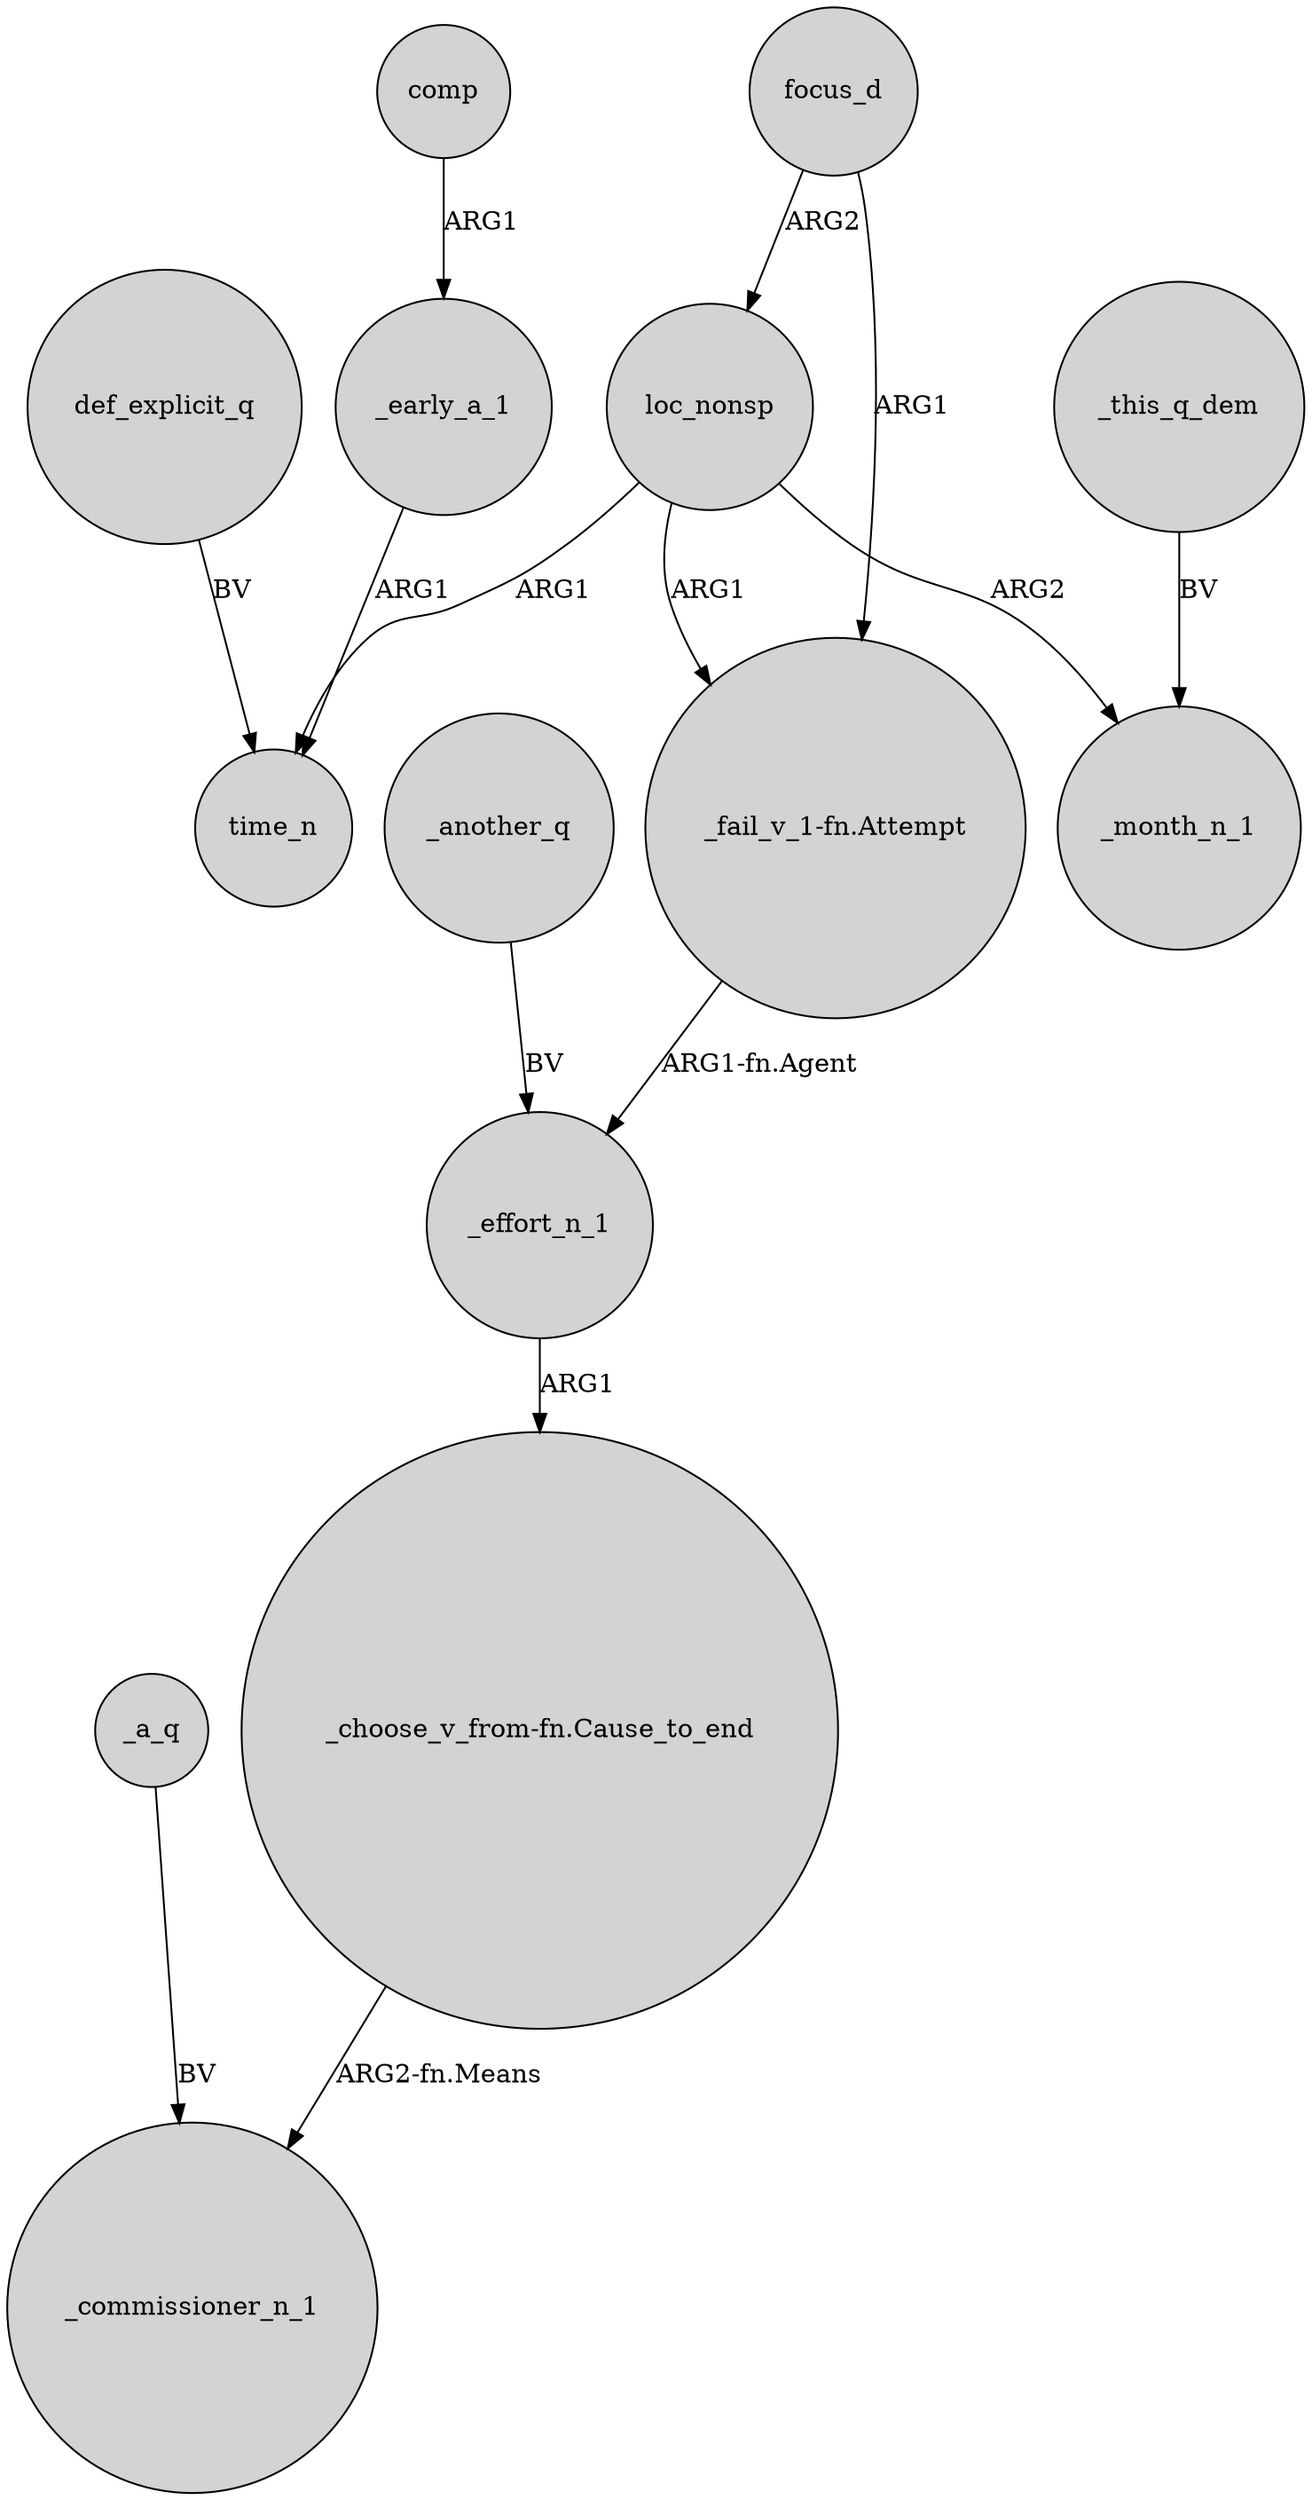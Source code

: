 digraph {
	node [shape=circle style=filled]
	_early_a_1 -> time_n [label=ARG1]
	_a_q -> _commissioner_n_1 [label=BV]
	def_explicit_q -> time_n [label=BV]
	comp -> _early_a_1 [label=ARG1]
	_effort_n_1 -> "_choose_v_from-fn.Cause_to_end" [label=ARG1]
	"_choose_v_from-fn.Cause_to_end" -> _commissioner_n_1 [label="ARG2-fn.Means"]
	focus_d -> loc_nonsp [label=ARG2]
	_another_q -> _effort_n_1 [label=BV]
	loc_nonsp -> "_fail_v_1-fn.Attempt" [label=ARG1]
	focus_d -> "_fail_v_1-fn.Attempt" [label=ARG1]
	loc_nonsp -> _month_n_1 [label=ARG2]
	loc_nonsp -> time_n [label=ARG1]
	_this_q_dem -> _month_n_1 [label=BV]
	"_fail_v_1-fn.Attempt" -> _effort_n_1 [label="ARG1-fn.Agent"]
}
